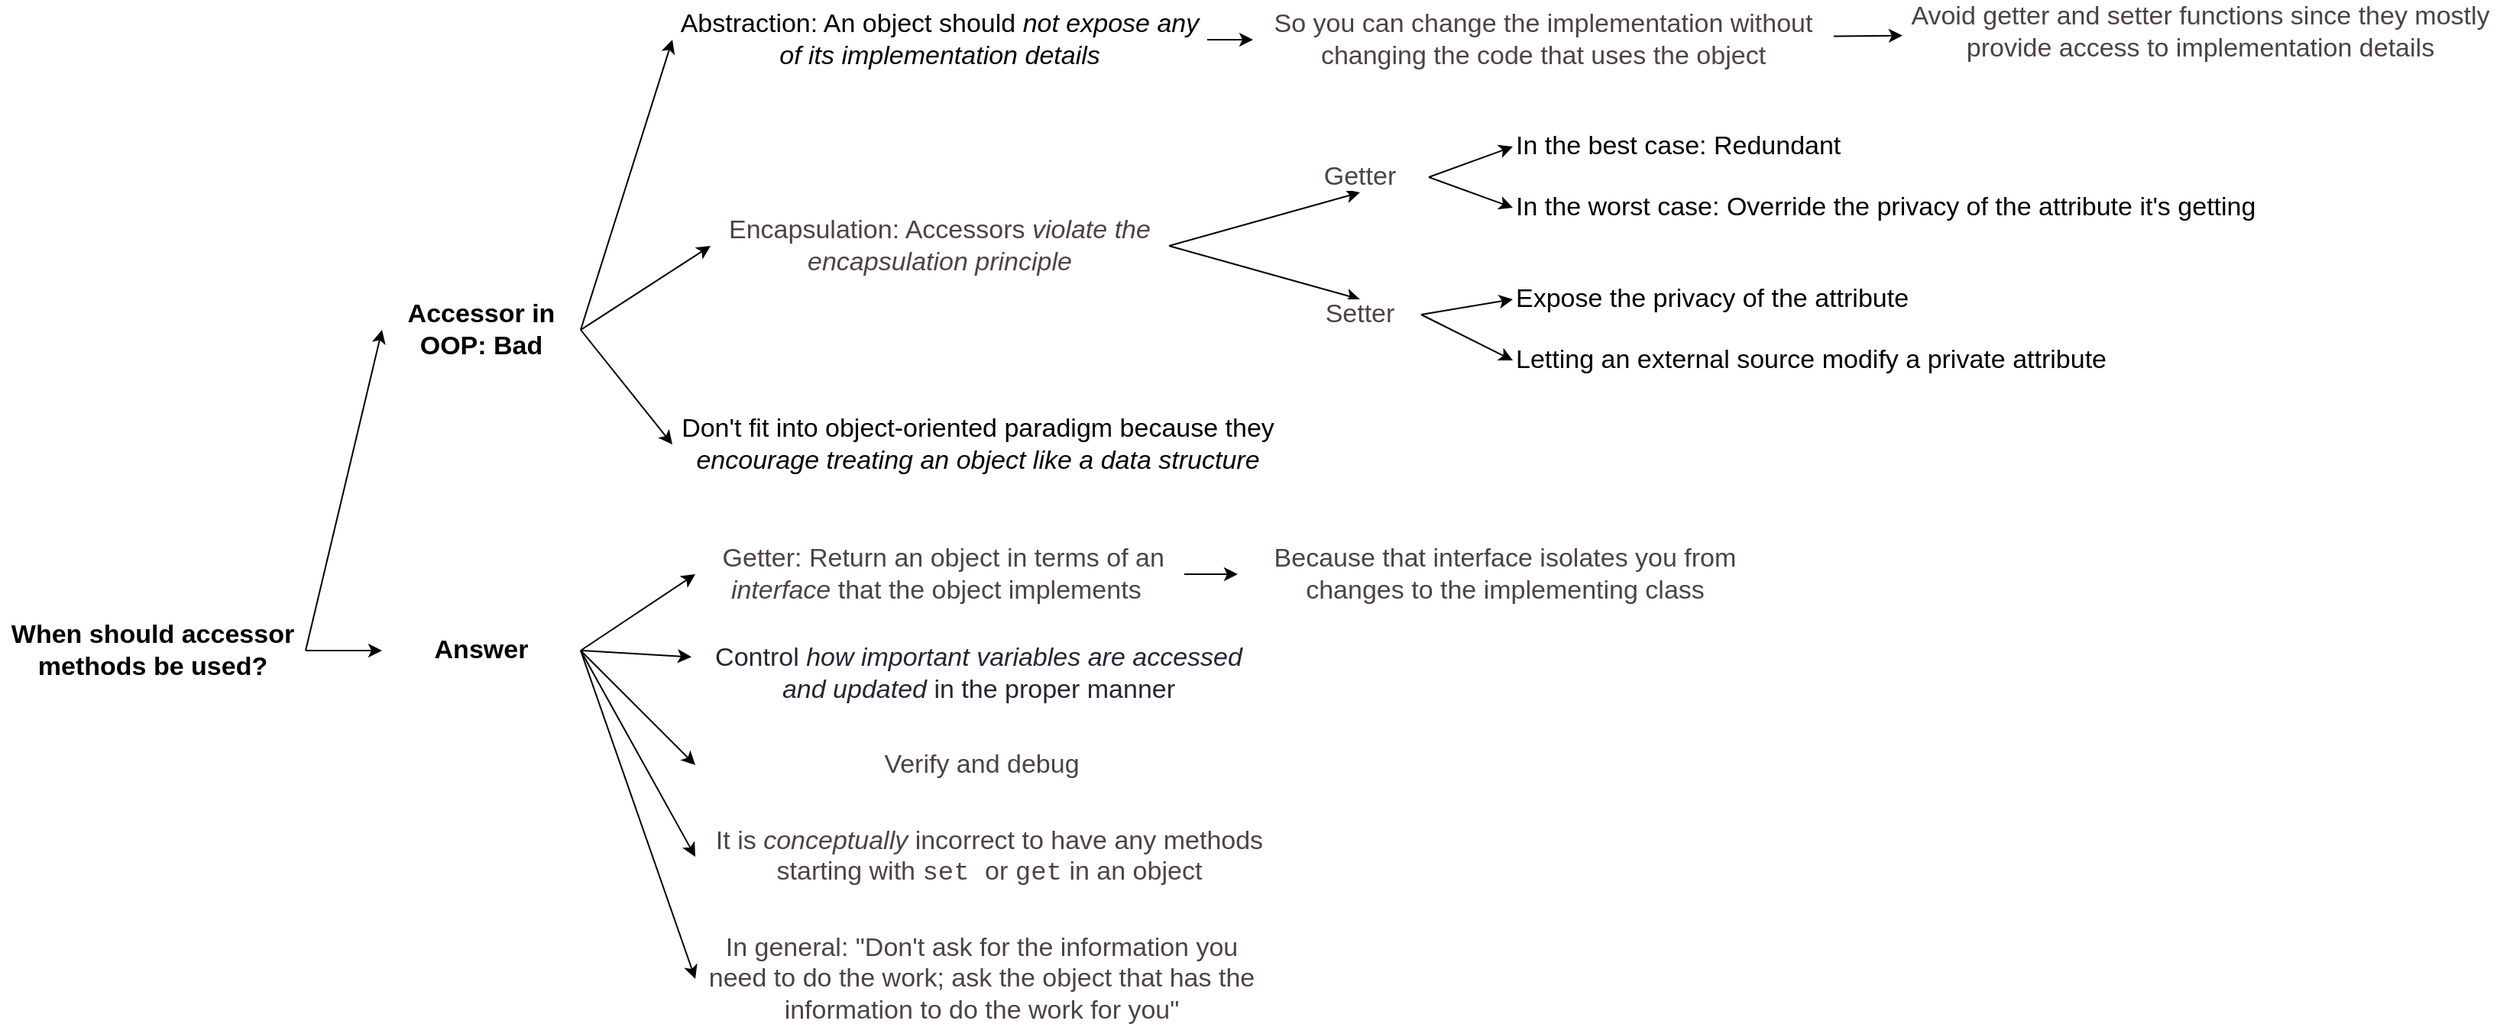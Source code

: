 <mxfile version="18.0.1" type="device"><diagram id="EBrtDz8QQWeEha2lfZFe" name="Page-1"><mxGraphModel dx="942" dy="685" grid="1" gridSize="10" guides="1" tooltips="1" connect="1" arrows="1" fold="1" page="1" pageScale="1" pageWidth="850" pageHeight="1100" math="0" shadow="0"><root><mxCell id="0"/><mxCell id="1" parent="0"/><mxCell id="lYfsmFgDCl3mL957aTpY-58" style="edgeStyle=none;rounded=0;orthogonalLoop=1;jettySize=auto;html=1;exitX=1;exitY=0.5;exitDx=0;exitDy=0;fontSize=17;fontFamily=Helvetica;" parent="1" source="lYfsmFgDCl3mL957aTpY-3" target="lYfsmFgDCl3mL957aTpY-46" edge="1"><mxGeometry relative="1" as="geometry"/></mxCell><mxCell id="lYfsmFgDCl3mL957aTpY-77" style="edgeStyle=none;rounded=0;orthogonalLoop=1;jettySize=auto;html=1;exitX=1;exitY=0.5;exitDx=0;exitDy=0;entryX=0;entryY=0.5;entryDx=0;entryDy=0;fontSize=17;fontFamily=Helvetica;" parent="1" source="lYfsmFgDCl3mL957aTpY-3" target="lYfsmFgDCl3mL957aTpY-4" edge="1"><mxGeometry relative="1" as="geometry"/></mxCell><mxCell id="lYfsmFgDCl3mL957aTpY-3" value="&lt;b&gt;When should accessor methods be used?&lt;/b&gt;" style="text;html=1;strokeColor=none;fillColor=none;align=center;verticalAlign=middle;whiteSpace=wrap;rounded=0;fontSize=17;fontFamily=Helvetica;" parent="1" vertex="1"><mxGeometry x="30" y="560" width="200" height="80" as="geometry"/></mxCell><mxCell id="lYfsmFgDCl3mL957aTpY-63" style="edgeStyle=none;rounded=0;orthogonalLoop=1;jettySize=auto;html=1;exitX=1;exitY=0.5;exitDx=0;exitDy=0;entryX=0;entryY=0.5;entryDx=0;entryDy=0;fontSize=17;fontFamily=Helvetica;" parent="1" source="lYfsmFgDCl3mL957aTpY-4" target="lYfsmFgDCl3mL957aTpY-15" edge="1"><mxGeometry relative="1" as="geometry"/></mxCell><mxCell id="lYfsmFgDCl3mL957aTpY-64" style="edgeStyle=none;rounded=0;orthogonalLoop=1;jettySize=auto;html=1;exitX=1;exitY=0.5;exitDx=0;exitDy=0;entryX=0;entryY=0.5;entryDx=0;entryDy=0;fontSize=17;fontFamily=Helvetica;" parent="1" source="lYfsmFgDCl3mL957aTpY-4" target="lYfsmFgDCl3mL957aTpY-33" edge="1"><mxGeometry relative="1" as="geometry"/></mxCell><mxCell id="lYfsmFgDCl3mL957aTpY-65" style="edgeStyle=none;rounded=0;orthogonalLoop=1;jettySize=auto;html=1;exitX=1;exitY=0.5;exitDx=0;exitDy=0;entryX=0;entryY=0.5;entryDx=0;entryDy=0;fontSize=17;fontFamily=Helvetica;" parent="1" source="lYfsmFgDCl3mL957aTpY-4" target="lYfsmFgDCl3mL957aTpY-35" edge="1"><mxGeometry relative="1" as="geometry"/></mxCell><mxCell id="lYfsmFgDCl3mL957aTpY-4" value="&lt;b&gt;Accessor in OOP: Bad&lt;/b&gt;" style="text;html=1;strokeColor=none;fillColor=none;align=center;verticalAlign=middle;whiteSpace=wrap;rounded=0;fontSize=17;fontFamily=Helvetica;" parent="1" vertex="1"><mxGeometry x="280" y="370" width="130" height="40" as="geometry"/></mxCell><mxCell id="lYfsmFgDCl3mL957aTpY-66" value="" style="edgeStyle=none;rounded=0;orthogonalLoop=1;jettySize=auto;html=1;fontSize=17;fontFamily=Helvetica;" parent="1" source="lYfsmFgDCl3mL957aTpY-15" target="lYfsmFgDCl3mL957aTpY-22" edge="1"><mxGeometry relative="1" as="geometry"/></mxCell><mxCell id="lYfsmFgDCl3mL957aTpY-15" value="Abstraction: An object should &lt;i&gt;not expose any of its implementation details&lt;/i&gt;" style="text;html=1;strokeColor=none;fillColor=none;align=center;verticalAlign=middle;whiteSpace=wrap;rounded=0;fontSize=17;fontFamily=Helvetica;" parent="1" vertex="1"><mxGeometry x="470" y="180" width="350" height="40" as="geometry"/></mxCell><mxCell id="lYfsmFgDCl3mL957aTpY-67" value="" style="edgeStyle=none;rounded=0;orthogonalLoop=1;jettySize=auto;html=1;fontSize=17;fontFamily=Helvetica;" parent="1" source="lYfsmFgDCl3mL957aTpY-22" target="lYfsmFgDCl3mL957aTpY-31" edge="1"><mxGeometry relative="1" as="geometry"/></mxCell><mxCell id="lYfsmFgDCl3mL957aTpY-22" value="&lt;span style=&quot;color: rgb(78, 66, 66); font-size: 17px; text-align: start; background-color: rgb(255, 255, 255);&quot;&gt;So you can change the implementation without changing the code that uses the object&lt;/span&gt;" style="text;html=1;strokeColor=none;fillColor=none;align=center;verticalAlign=middle;whiteSpace=wrap;rounded=0;fontSize=17;fontFamily=Helvetica;" parent="1" vertex="1"><mxGeometry x="850" y="190" width="380" height="20" as="geometry"/></mxCell><mxCell id="lYfsmFgDCl3mL957aTpY-31" value="&lt;span style=&quot;color: rgb(78, 66, 66); font-size: 17px; text-align: start; background-color: rgb(255, 255, 255);&quot;&gt;Avoid getter and setter functions since they mostly provide access to implementation details&lt;/span&gt;" style="text;html=1;strokeColor=none;fillColor=none;align=center;verticalAlign=middle;whiteSpace=wrap;rounded=0;fontSize=17;fontFamily=Helvetica;" parent="1" vertex="1"><mxGeometry x="1275" y="180" width="390" height="30" as="geometry"/></mxCell><mxCell id="lYfsmFgDCl3mL957aTpY-70" style="edgeStyle=none;rounded=0;orthogonalLoop=1;jettySize=auto;html=1;exitX=1;exitY=0.5;exitDx=0;exitDy=0;entryX=0.5;entryY=1;entryDx=0;entryDy=0;fontSize=17;fontFamily=Helvetica;" parent="1" source="lYfsmFgDCl3mL957aTpY-33" target="lYfsmFgDCl3mL957aTpY-36" edge="1"><mxGeometry relative="1" as="geometry"/></mxCell><mxCell id="lYfsmFgDCl3mL957aTpY-71" style="edgeStyle=none;rounded=0;orthogonalLoop=1;jettySize=auto;html=1;exitX=1;exitY=0.5;exitDx=0;exitDy=0;entryX=0.5;entryY=0;entryDx=0;entryDy=0;fontSize=17;fontFamily=Helvetica;" parent="1" source="lYfsmFgDCl3mL957aTpY-33" target="lYfsmFgDCl3mL957aTpY-40" edge="1"><mxGeometry relative="1" as="geometry"/></mxCell><mxCell id="lYfsmFgDCl3mL957aTpY-33" value="&lt;div style=&quot;font-size: 17px;&quot;&gt;&lt;span style=&quot;background-color: initial; font-size: 17px;&quot;&gt;&lt;font color=&quot;#4e4242&quot; style=&quot;font-size: 17px;&quot;&gt;Encapsulation: Accessors &lt;i&gt;violate the encapsulation principle&lt;/i&gt;&lt;/font&gt;&lt;/span&gt;&lt;/div&gt;" style="text;html=1;strokeColor=none;fillColor=none;align=center;verticalAlign=middle;whiteSpace=wrap;rounded=0;fontSize=17;fontFamily=Helvetica;" parent="1" vertex="1"><mxGeometry x="495" y="320" width="300" height="30" as="geometry"/></mxCell><mxCell id="lYfsmFgDCl3mL957aTpY-35" value="&lt;div style=&quot;font-size: 17px;&quot;&gt;&lt;div style=&quot;font-size: 17px;&quot;&gt;Don't fit into object-oriented paradigm because they &lt;i&gt;encourage&lt;/i&gt; &lt;i&gt;treating an object like a data structure&lt;/i&gt;&lt;/div&gt;&lt;/div&gt;" style="text;html=1;strokeColor=none;fillColor=none;align=center;verticalAlign=middle;whiteSpace=wrap;rounded=0;fontSize=17;fontFamily=Helvetica;" parent="1" vertex="1"><mxGeometry x="470" y="440" width="400" height="50" as="geometry"/></mxCell><mxCell id="lYfsmFgDCl3mL957aTpY-72" style="edgeStyle=none;rounded=0;orthogonalLoop=1;jettySize=auto;html=1;exitX=1;exitY=0.5;exitDx=0;exitDy=0;entryX=0;entryY=0.5;entryDx=0;entryDy=0;fontSize=17;fontFamily=Helvetica;" parent="1" source="lYfsmFgDCl3mL957aTpY-36" target="lYfsmFgDCl3mL957aTpY-37" edge="1"><mxGeometry relative="1" as="geometry"/></mxCell><mxCell id="lYfsmFgDCl3mL957aTpY-73" style="edgeStyle=none;rounded=0;orthogonalLoop=1;jettySize=auto;html=1;exitX=1;exitY=0.5;exitDx=0;exitDy=0;entryX=0;entryY=0.5;entryDx=0;entryDy=0;fontSize=17;fontFamily=Helvetica;" parent="1" source="lYfsmFgDCl3mL957aTpY-36" target="lYfsmFgDCl3mL957aTpY-38" edge="1"><mxGeometry relative="1" as="geometry"/></mxCell><mxCell id="lYfsmFgDCl3mL957aTpY-36" value="&lt;div style=&quot;text-align: start; font-size: 17px;&quot;&gt;&lt;font color=&quot;#4e4242&quot; style=&quot;font-size: 17px;&quot;&gt;&lt;span style=&quot;font-size: 17px; background-color: rgb(255, 255, 255);&quot;&gt;Getter&lt;/span&gt;&lt;/font&gt;&lt;/div&gt;" style="text;html=1;strokeColor=none;fillColor=none;align=center;verticalAlign=middle;whiteSpace=wrap;rounded=0;fontSize=17;fontFamily=Helvetica;" parent="1" vertex="1"><mxGeometry x="875" y="280" width="90" height="20" as="geometry"/></mxCell><mxCell id="lYfsmFgDCl3mL957aTpY-37" value="In the best case: Redundant" style="text;html=1;strokeColor=none;fillColor=none;align=left;verticalAlign=middle;whiteSpace=wrap;rounded=0;fontSize=17;fontFamily=Helvetica;" parent="1" vertex="1"><mxGeometry x="1020" y="260" width="470" height="20" as="geometry"/></mxCell><mxCell id="lYfsmFgDCl3mL957aTpY-38" value="In the worst case: Override the privacy of the attribute it's getting" style="text;html=1;strokeColor=none;fillColor=none;align=left;verticalAlign=middle;whiteSpace=wrap;rounded=0;fontSize=17;fontFamily=Helvetica;" parent="1" vertex="1"><mxGeometry x="1020" y="300" width="490" height="20" as="geometry"/></mxCell><mxCell id="lYfsmFgDCl3mL957aTpY-75" style="edgeStyle=none;rounded=0;orthogonalLoop=1;jettySize=auto;html=1;exitX=1;exitY=0.5;exitDx=0;exitDy=0;entryX=0;entryY=0.5;entryDx=0;entryDy=0;fontSize=17;fontFamily=Helvetica;" parent="1" source="lYfsmFgDCl3mL957aTpY-40" target="lYfsmFgDCl3mL957aTpY-41" edge="1"><mxGeometry relative="1" as="geometry"/></mxCell><mxCell id="lYfsmFgDCl3mL957aTpY-76" style="edgeStyle=none;rounded=0;orthogonalLoop=1;jettySize=auto;html=1;exitX=1;exitY=0.5;exitDx=0;exitDy=0;entryX=0;entryY=0.5;entryDx=0;entryDy=0;fontSize=17;fontFamily=Helvetica;" parent="1" source="lYfsmFgDCl3mL957aTpY-40" target="lYfsmFgDCl3mL957aTpY-43" edge="1"><mxGeometry relative="1" as="geometry"/></mxCell><mxCell id="lYfsmFgDCl3mL957aTpY-40" value="&lt;div style=&quot;text-align: start; font-size: 17px;&quot;&gt;&lt;font color=&quot;#4e4242&quot; style=&quot;font-size: 17px;&quot;&gt;&lt;span style=&quot;font-size: 17px; background-color: rgb(255, 255, 255);&quot;&gt;Setter&lt;/span&gt;&lt;/font&gt;&lt;/div&gt;" style="text;html=1;strokeColor=none;fillColor=none;align=center;verticalAlign=middle;whiteSpace=wrap;rounded=0;fontSize=17;fontFamily=Helvetica;" parent="1" vertex="1"><mxGeometry x="880" y="370" width="80" height="20" as="geometry"/></mxCell><mxCell id="lYfsmFgDCl3mL957aTpY-41" value="Expose the privacy of the attribute" style="text;html=1;strokeColor=none;fillColor=none;align=left;verticalAlign=middle;whiteSpace=wrap;rounded=0;fontSize=17;fontFamily=Helvetica;" parent="1" vertex="1"><mxGeometry x="1020" y="360" width="470" height="20" as="geometry"/></mxCell><mxCell id="lYfsmFgDCl3mL957aTpY-43" value="Letting an external source modify a private attribute" style="text;html=1;strokeColor=none;fillColor=none;align=left;verticalAlign=middle;whiteSpace=wrap;rounded=0;fontSize=17;fontFamily=Helvetica;" parent="1" vertex="1"><mxGeometry x="1020" y="400" width="470" height="20" as="geometry"/></mxCell><mxCell id="lYfsmFgDCl3mL957aTpY-79" style="edgeStyle=none;rounded=0;orthogonalLoop=1;jettySize=auto;html=1;exitX=1;exitY=0.5;exitDx=0;exitDy=0;entryX=0;entryY=0.5;entryDx=0;entryDy=0;fontSize=17;fontFamily=Helvetica;" parent="1" source="lYfsmFgDCl3mL957aTpY-46" target="lYfsmFgDCl3mL957aTpY-78" edge="1"><mxGeometry relative="1" as="geometry"/></mxCell><mxCell id="lYfsmFgDCl3mL957aTpY-86" style="edgeStyle=none;rounded=0;orthogonalLoop=1;jettySize=auto;html=1;exitX=1;exitY=0.5;exitDx=0;exitDy=0;entryX=0;entryY=0.5;entryDx=0;entryDy=0;fontSize=17;fontFamily=Helvetica;" parent="1" source="lYfsmFgDCl3mL957aTpY-46" target="lYfsmFgDCl3mL957aTpY-85" edge="1"><mxGeometry relative="1" as="geometry"/></mxCell><mxCell id="lYfsmFgDCl3mL957aTpY-88" style="edgeStyle=none;rounded=0;orthogonalLoop=1;jettySize=auto;html=1;exitX=1;exitY=0.5;exitDx=0;exitDy=0;fontFamily=Helvetica;fontSize=17;entryX=0;entryY=0.5;entryDx=0;entryDy=0;" parent="1" source="lYfsmFgDCl3mL957aTpY-46" target="lYfsmFgDCl3mL957aTpY-87" edge="1"><mxGeometry relative="1" as="geometry"><mxPoint x="400.0" y="730.0" as="targetPoint"/></mxGeometry></mxCell><mxCell id="lYfsmFgDCl3mL957aTpY-92" value="" style="edgeStyle=none;rounded=0;orthogonalLoop=1;jettySize=auto;html=1;fontFamily=Helvetica;fontSize=17;" parent="1" target="lYfsmFgDCl3mL957aTpY-91" edge="1"><mxGeometry relative="1" as="geometry"><mxPoint x="410" y="600" as="sourcePoint"/></mxGeometry></mxCell><mxCell id="lYfsmFgDCl3mL957aTpY-95" style="edgeStyle=none;rounded=0;orthogonalLoop=1;jettySize=auto;html=1;exitX=1;exitY=0.5;exitDx=0;exitDy=0;entryX=0;entryY=0.5;entryDx=0;entryDy=0;fontFamily=Helvetica;fontSize=17;" parent="1" source="lYfsmFgDCl3mL957aTpY-46" target="lYfsmFgDCl3mL957aTpY-94" edge="1"><mxGeometry relative="1" as="geometry"/></mxCell><mxCell id="lYfsmFgDCl3mL957aTpY-46" value="&lt;b&gt;Answer&lt;/b&gt;" style="text;html=1;strokeColor=none;fillColor=none;align=center;verticalAlign=middle;whiteSpace=wrap;rounded=0;fontSize=17;fontFamily=Helvetica;" parent="1" vertex="1"><mxGeometry x="280" y="580" width="130" height="40" as="geometry"/></mxCell><mxCell id="lYfsmFgDCl3mL957aTpY-82" value="" style="edgeStyle=none;rounded=0;orthogonalLoop=1;jettySize=auto;html=1;fontSize=17;fontFamily=Helvetica;" parent="1" source="lYfsmFgDCl3mL957aTpY-78" target="lYfsmFgDCl3mL957aTpY-81" edge="1"><mxGeometry relative="1" as="geometry"/></mxCell><mxCell id="lYfsmFgDCl3mL957aTpY-78" value="&lt;div style=&quot;font-size: 17px;&quot;&gt;&lt;font color=&quot;#4e4242&quot; style=&quot;font-size: 17px;&quot;&gt;&lt;span style=&quot;font-size: 17px;&quot;&gt;&amp;nbsp;Getter: Return an object in terms of an &lt;i&gt;interface &lt;/i&gt;that the object implements&amp;nbsp;&lt;/span&gt;&lt;/font&gt;&lt;br style=&quot;font-size: 17px;&quot;&gt;&lt;/div&gt;" style="text;html=1;strokeColor=none;fillColor=none;align=center;verticalAlign=middle;whiteSpace=wrap;rounded=0;fontSize=17;fontFamily=Helvetica;" parent="1" vertex="1"><mxGeometry x="485" y="535" width="320" height="30" as="geometry"/></mxCell><mxCell id="lYfsmFgDCl3mL957aTpY-81" value="&lt;div style=&quot;font-size: 17px;&quot;&gt;&lt;font color=&quot;#4e4242&quot; style=&quot;font-size: 17px;&quot;&gt;&lt;span style=&quot;font-size: 17px;&quot;&gt;Because that interface isolates you from changes to the implementing class&lt;/span&gt;&lt;/font&gt;&lt;/div&gt;" style="text;html=1;strokeColor=none;fillColor=none;align=center;verticalAlign=middle;whiteSpace=wrap;rounded=0;fontSize=17;fontFamily=Helvetica;" parent="1" vertex="1"><mxGeometry x="840" y="520" width="350" height="60" as="geometry"/></mxCell><mxCell id="lYfsmFgDCl3mL957aTpY-85" value="&lt;div style=&quot;font-size: 17px;&quot;&gt;&lt;span style=&quot;background-color: initial; font-size: 17px;&quot;&gt;&lt;font color=&quot;#4e4242&quot; style=&quot;font-size: 17px;&quot;&gt;Verify and debug&lt;/font&gt;&lt;/span&gt;&lt;/div&gt;" style="text;html=1;strokeColor=none;fillColor=none;align=center;verticalAlign=middle;whiteSpace=wrap;rounded=0;fontSize=17;fontFamily=Helvetica;" parent="1" vertex="1"><mxGeometry x="485" y="660" width="375" height="30" as="geometry"/></mxCell><mxCell id="lYfsmFgDCl3mL957aTpY-87" value="&lt;div style=&quot;&quot;&gt;&lt;font color=&quot;#4e4242&quot;&gt;It is &lt;i&gt;conceptually &lt;/i&gt;incorrect to have any methods starting with &lt;font face=&quot;Courier New&quot;&gt;set &lt;/font&gt;or &lt;font face=&quot;Courier New&quot;&gt;get&lt;/font&gt; in an object&lt;/font&gt;&lt;br&gt;&lt;/div&gt;" style="text;html=1;strokeColor=none;fillColor=none;align=center;verticalAlign=middle;whiteSpace=wrap;rounded=0;fontSize=17;fontFamily=Helvetica;" parent="1" vertex="1"><mxGeometry x="485" y="720" width="385" height="30" as="geometry"/></mxCell><mxCell id="lYfsmFgDCl3mL957aTpY-91" value="&lt;div style=&quot;font-size: 17px;&quot;&gt;&lt;font color=&quot;#222635&quot; style=&quot;font-size: 17px;&quot;&gt;&lt;span style=&quot;font-size: 17px; background-color: rgb(255, 255, 255);&quot;&gt;Control &lt;i&gt;how important variables are accessed and updated&lt;/i&gt; in the proper manner&lt;/span&gt;&lt;/font&gt;&lt;br style=&quot;font-size: 17px;&quot;&gt;&lt;/div&gt;" style="text;html=1;strokeColor=none;fillColor=none;align=center;verticalAlign=middle;whiteSpace=wrap;rounded=0;fontSize=17;fontFamily=Helvetica;" parent="1" vertex="1"><mxGeometry x="482.5" y="600" width="375" height="30" as="geometry"/></mxCell><mxCell id="lYfsmFgDCl3mL957aTpY-94" value="&lt;div style=&quot;font-size: 17px;&quot;&gt;&lt;span style=&quot;background-color: initial; font-size: 17px;&quot;&gt;&lt;font color=&quot;#4e4242&quot; style=&quot;font-size: 17px;&quot;&gt;In general: &quot;Don't ask for the information you need to do the work; ask the object that has the information to do the work for you&quot;&lt;/font&gt;&lt;/span&gt;&lt;/div&gt;" style="text;html=1;strokeColor=none;fillColor=none;align=center;verticalAlign=middle;whiteSpace=wrap;rounded=0;fontSize=17;fontFamily=Helvetica;" parent="1" vertex="1"><mxGeometry x="485" y="800" width="375" height="30" as="geometry"/></mxCell></root></mxGraphModel></diagram></mxfile>